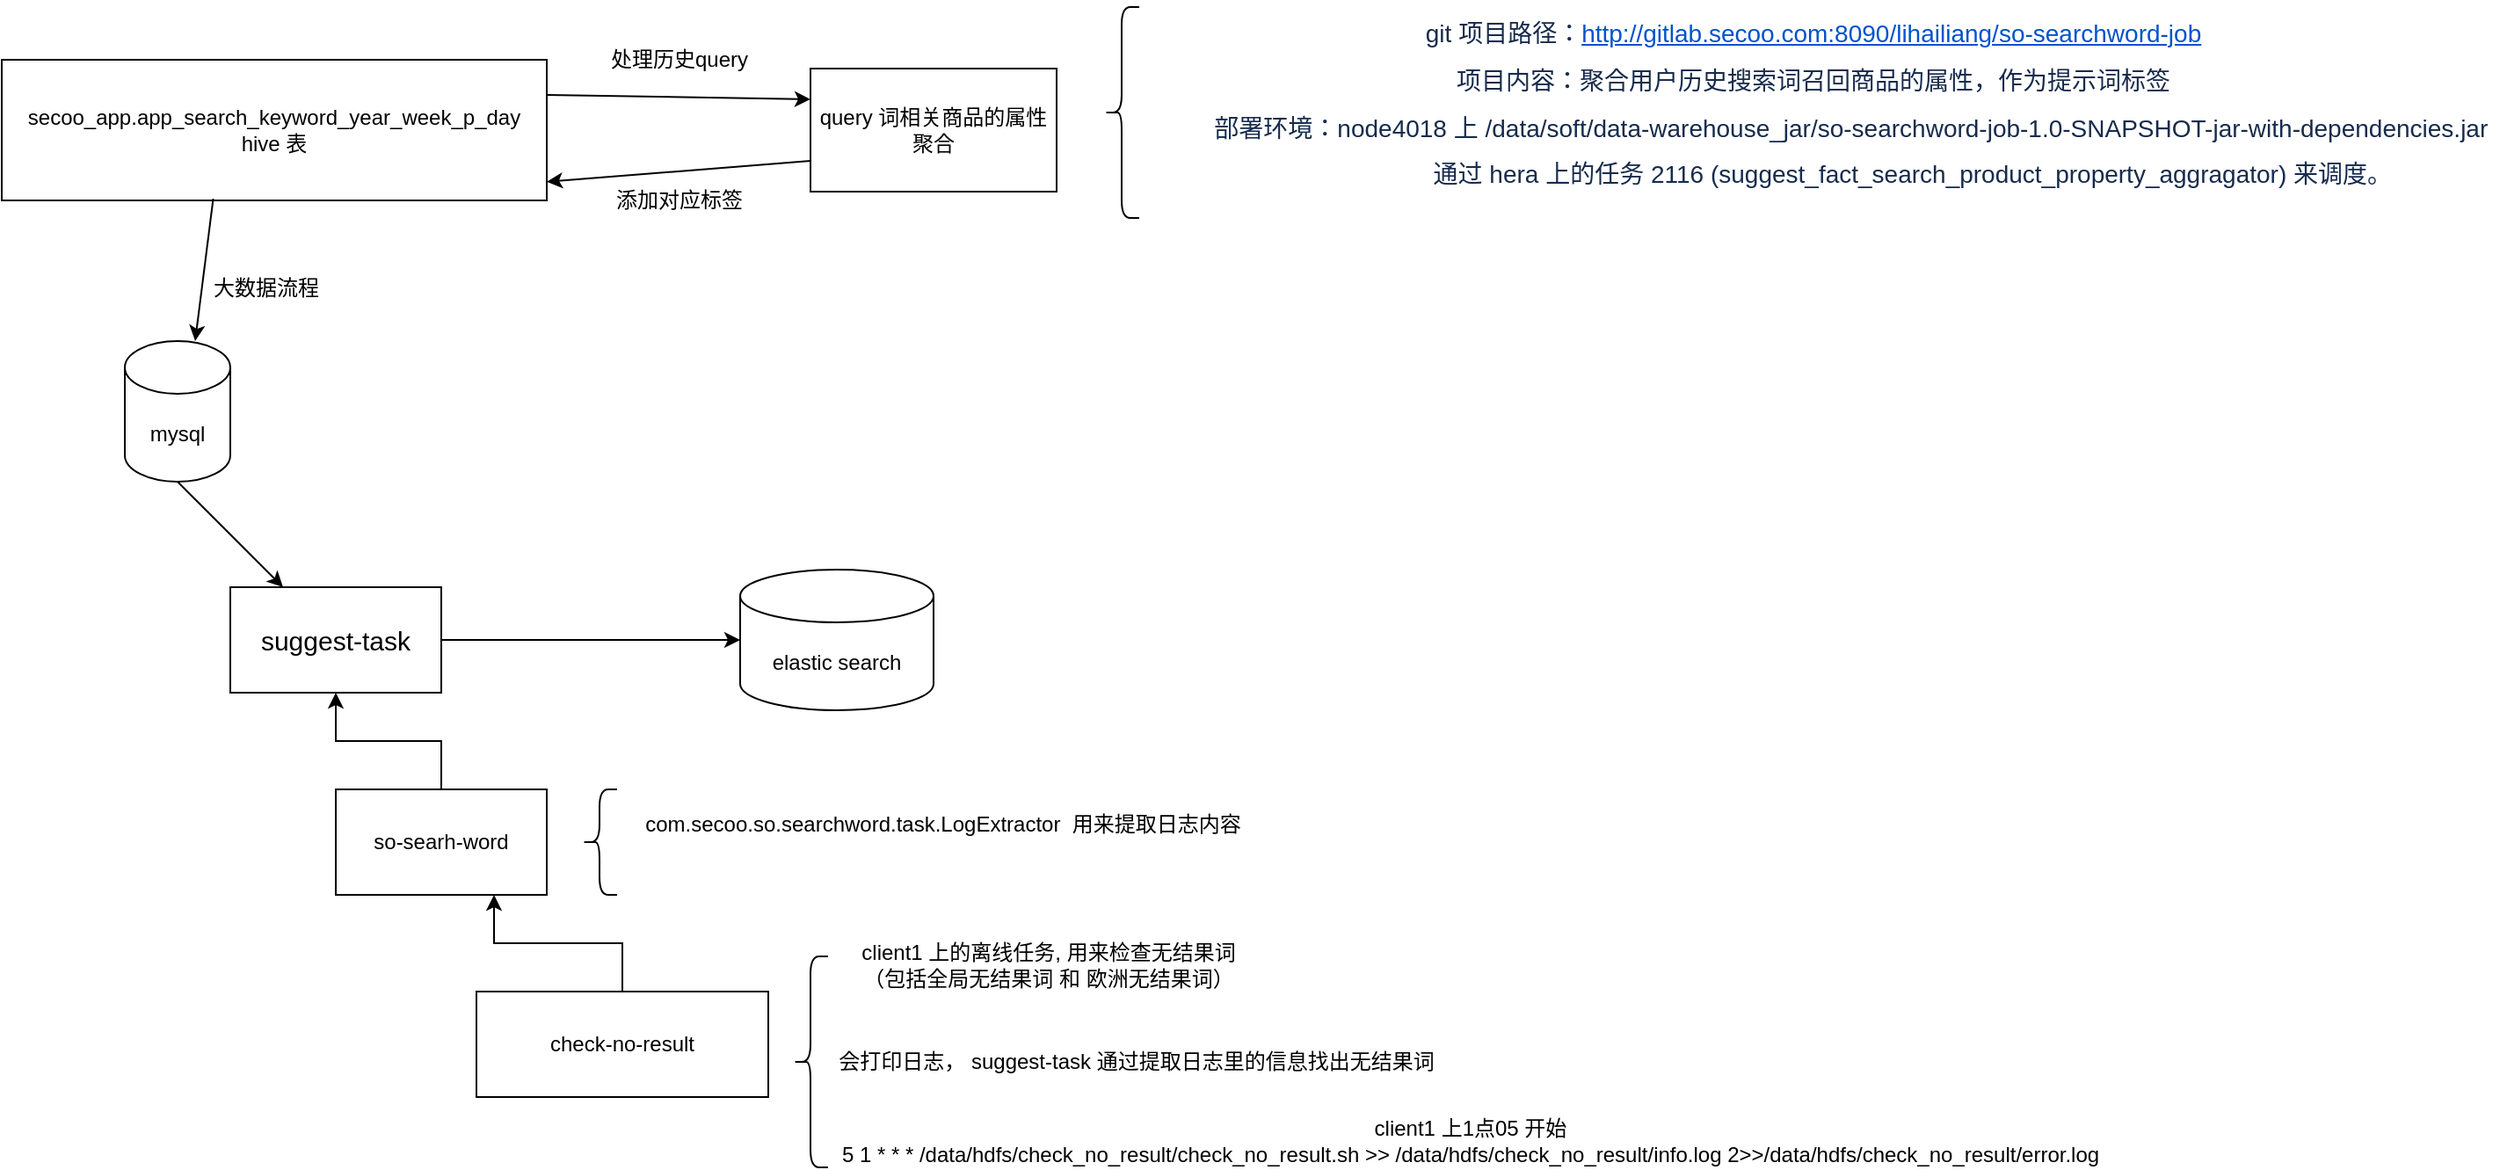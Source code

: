 <mxfile version="14.6.12" type="github"><diagram id="-E-uBwRLD2DHrcsZ_vxB" name="Page-1"><mxGraphModel dx="925" dy="512" grid="1" gridSize="10" guides="1" tooltips="1" connect="1" arrows="1" fold="1" page="1" pageScale="1" pageWidth="827" pageHeight="1169" math="0" shadow="0"><root><mxCell id="0"/><mxCell id="1" parent="0"/><mxCell id="mKeRevjka-S26VtFTi00-1" value="secoo_app.app_search_keyword_year_week_p_day&lt;br&gt;hive 表" style="rounded=0;whiteSpace=wrap;html=1;" parent="1" vertex="1"><mxGeometry x="10" y="140" width="310" height="80" as="geometry"/></mxCell><mxCell id="mKeRevjka-S26VtFTi00-2" value="query 词相关商品的属性聚合" style="rounded=0;whiteSpace=wrap;html=1;" parent="1" vertex="1"><mxGeometry x="470" y="145" width="140" height="70" as="geometry"/></mxCell><mxCell id="PUAiquc_R-v0OmoEubo9-1" value="" style="endArrow=classic;html=1;exitX=1;exitY=0.25;exitDx=0;exitDy=0;entryX=0;entryY=0.25;entryDx=0;entryDy=0;" edge="1" parent="1" source="mKeRevjka-S26VtFTi00-1" target="mKeRevjka-S26VtFTi00-2"><mxGeometry width="50" height="50" relative="1" as="geometry"><mxPoint x="320" y="340" as="sourcePoint"/><mxPoint x="370" y="290" as="targetPoint"/></mxGeometry></mxCell><mxCell id="PUAiquc_R-v0OmoEubo9-2" value="" style="endArrow=classic;html=1;entryX=1;entryY=0.867;entryDx=0;entryDy=0;entryPerimeter=0;exitX=0;exitY=0.75;exitDx=0;exitDy=0;" edge="1" parent="1" source="mKeRevjka-S26VtFTi00-2" target="mKeRevjka-S26VtFTi00-1"><mxGeometry width="50" height="50" relative="1" as="geometry"><mxPoint x="420" y="340" as="sourcePoint"/><mxPoint x="470" y="290" as="targetPoint"/></mxGeometry></mxCell><mxCell id="PUAiquc_R-v0OmoEubo9-3" value="处理历史query" style="text;html=1;align=center;verticalAlign=middle;resizable=0;points=[];autosize=1;strokeColor=none;" vertex="1" parent="1"><mxGeometry x="350" y="130" width="90" height="20" as="geometry"/></mxCell><mxCell id="PUAiquc_R-v0OmoEubo9-4" value="添加对应标签" style="text;html=1;align=center;verticalAlign=middle;resizable=0;points=[];autosize=1;strokeColor=none;" vertex="1" parent="1"><mxGeometry x="350" y="210" width="90" height="20" as="geometry"/></mxCell><mxCell id="PUAiquc_R-v0OmoEubo9-5" value="" style="shape=curlyBracket;whiteSpace=wrap;html=1;rounded=1;" vertex="1" parent="1"><mxGeometry x="637" y="110" width="20" height="120" as="geometry"/></mxCell><mxCell id="PUAiquc_R-v0OmoEubo9-8" value="&lt;p style=&quot;margin: 10px 0px 0px ; padding: 0px ; color: rgb(23 , 43 , 77) ; font-family: , &amp;#34;blinkmacsystemfont&amp;#34; , &amp;#34;segoe ui&amp;#34; , &amp;#34;roboto&amp;#34; , &amp;#34;oxygen&amp;#34; , &amp;#34;ubuntu&amp;#34; , &amp;#34;fira sans&amp;#34; , &amp;#34;droid sans&amp;#34; , &amp;#34;helvetica neue&amp;#34; , sans-serif ; font-size: 14px ; background-color: rgb(255 , 255 , 255)&quot;&gt;git 项目路径：&lt;a href=&quot;http://gitlab.secoo.com:8090/lihailiang/so-searchword-job&quot; class=&quot;external-link&quot; style=&quot;color: rgb(0 , 82 , 204)&quot;&gt;http://gitlab.secoo.com:8090/lihailiang/so-searchword-job&lt;/a&gt;&lt;/p&gt;&lt;p style=&quot;margin: 10px 0px 0px ; padding: 0px ; color: rgb(23 , 43 , 77) ; font-family: , &amp;#34;blinkmacsystemfont&amp;#34; , &amp;#34;segoe ui&amp;#34; , &amp;#34;roboto&amp;#34; , &amp;#34;oxygen&amp;#34; , &amp;#34;ubuntu&amp;#34; , &amp;#34;fira sans&amp;#34; , &amp;#34;droid sans&amp;#34; , &amp;#34;helvetica neue&amp;#34; , sans-serif ; font-size: 14px ; background-color: rgb(255 , 255 , 255)&quot;&gt;项目内容：聚合用户历史搜索词召回商品的属性，作为提示词标签&lt;/p&gt;&lt;p style=&quot;margin: 10px 0px 0px ; padding: 0px ; color: rgb(23 , 43 , 77) ; font-family: , &amp;#34;blinkmacsystemfont&amp;#34; , &amp;#34;segoe ui&amp;#34; , &amp;#34;roboto&amp;#34; , &amp;#34;oxygen&amp;#34; , &amp;#34;ubuntu&amp;#34; , &amp;#34;fira sans&amp;#34; , &amp;#34;droid sans&amp;#34; , &amp;#34;helvetica neue&amp;#34; , sans-serif ; font-size: 14px ; background-color: rgb(255 , 255 , 255)&quot;&gt;&amp;nbsp; &amp;nbsp; &amp;nbsp; &amp;nbsp; &amp;nbsp; &amp;nbsp;部署环境：node4018 上 /data/soft/data-warehouse_jar/so-searchword-job-1.0-SNAPSHOT-jar-with-dependencies.jar&lt;/p&gt;&lt;p style=&quot;margin: 10px 0px 0px ; padding: 0px ; color: rgb(23 , 43 , 77) ; font-family: , &amp;#34;blinkmacsystemfont&amp;#34; , &amp;#34;segoe ui&amp;#34; , &amp;#34;roboto&amp;#34; , &amp;#34;oxygen&amp;#34; , &amp;#34;ubuntu&amp;#34; , &amp;#34;fira sans&amp;#34; , &amp;#34;droid sans&amp;#34; , &amp;#34;helvetica neue&amp;#34; , sans-serif ; font-size: 14px ; background-color: rgb(255 , 255 , 255)&quot;&gt;&amp;nbsp; &amp;nbsp; &amp;nbsp; &amp;nbsp; &amp;nbsp; &amp;nbsp; &amp;nbsp; &amp;nbsp; &amp;nbsp; &amp;nbsp; &amp;nbsp; &amp;nbsp; &amp;nbsp; &amp;nbsp; &amp;nbsp;通过 hera 上的任务&amp;nbsp;2116 (suggest_fact_search_product_property_aggragator) 来调度。&lt;/p&gt;" style="text;html=1;align=center;verticalAlign=middle;resizable=0;points=[];autosize=1;strokeColor=none;" vertex="1" parent="1"><mxGeometry x="650" y="110" width="780" height="100" as="geometry"/></mxCell><mxCell id="PUAiquc_R-v0OmoEubo9-9" value="" style="endArrow=classic;html=1;exitX=0.388;exitY=0.988;exitDx=0;exitDy=0;exitPerimeter=0;" edge="1" parent="1" source="mKeRevjka-S26VtFTi00-1"><mxGeometry width="50" height="50" relative="1" as="geometry"><mxPoint x="110" y="270" as="sourcePoint"/><mxPoint x="120" y="300" as="targetPoint"/></mxGeometry></mxCell><mxCell id="PUAiquc_R-v0OmoEubo9-10" value="mysql" style="shape=cylinder3;whiteSpace=wrap;html=1;boundedLbl=1;backgroundOutline=1;size=15;" vertex="1" parent="1"><mxGeometry x="80" y="300" width="60" height="80" as="geometry"/></mxCell><mxCell id="PUAiquc_R-v0OmoEubo9-11" value="大数据流程" style="text;html=1;align=center;verticalAlign=middle;resizable=0;points=[];autosize=1;strokeColor=none;" vertex="1" parent="1"><mxGeometry x="120" y="260" width="80" height="20" as="geometry"/></mxCell><mxCell id="PUAiquc_R-v0OmoEubo9-12" value="&lt;font style=&quot;font-size: 15px&quot;&gt;suggest-task&lt;/font&gt;" style="rounded=0;whiteSpace=wrap;html=1;" vertex="1" parent="1"><mxGeometry x="140" y="440" width="120" height="60" as="geometry"/></mxCell><mxCell id="PUAiquc_R-v0OmoEubo9-13" value="" style="endArrow=classic;html=1;exitX=0.5;exitY=1;exitDx=0;exitDy=0;exitPerimeter=0;entryX=0.25;entryY=0;entryDx=0;entryDy=0;" edge="1" parent="1" source="PUAiquc_R-v0OmoEubo9-10" target="PUAiquc_R-v0OmoEubo9-12"><mxGeometry width="50" height="50" relative="1" as="geometry"><mxPoint x="110" y="440" as="sourcePoint"/><mxPoint x="160" y="390" as="targetPoint"/></mxGeometry></mxCell><mxCell id="PUAiquc_R-v0OmoEubo9-14" value="elastic search" style="shape=cylinder3;whiteSpace=wrap;html=1;boundedLbl=1;backgroundOutline=1;size=15;" vertex="1" parent="1"><mxGeometry x="430" y="430" width="110" height="80" as="geometry"/></mxCell><mxCell id="PUAiquc_R-v0OmoEubo9-15" value="" style="endArrow=classic;html=1;exitX=1;exitY=0.5;exitDx=0;exitDy=0;" edge="1" parent="1" source="PUAiquc_R-v0OmoEubo9-12"><mxGeometry width="50" height="50" relative="1" as="geometry"><mxPoint x="400" y="470" as="sourcePoint"/><mxPoint x="430" y="470" as="targetPoint"/></mxGeometry></mxCell><mxCell id="PUAiquc_R-v0OmoEubo9-30" style="edgeStyle=orthogonalEdgeStyle;rounded=0;orthogonalLoop=1;jettySize=auto;html=1;entryX=0.75;entryY=1;entryDx=0;entryDy=0;" edge="1" parent="1" source="PUAiquc_R-v0OmoEubo9-18" target="PUAiquc_R-v0OmoEubo9-23"><mxGeometry relative="1" as="geometry"/></mxCell><mxCell id="PUAiquc_R-v0OmoEubo9-18" value="check-no-result&lt;br&gt;" style="rounded=0;whiteSpace=wrap;html=1;" vertex="1" parent="1"><mxGeometry x="280" y="670" width="166" height="60" as="geometry"/></mxCell><mxCell id="PUAiquc_R-v0OmoEubo9-19" value="" style="shape=curlyBracket;whiteSpace=wrap;html=1;rounded=1;" vertex="1" parent="1"><mxGeometry x="460" y="650" width="20" height="120" as="geometry"/></mxCell><mxCell id="PUAiquc_R-v0OmoEubo9-20" value="client1 上的离线任务, 用来检查无结果词&lt;br&gt;（包括全局无结果词 和 欧洲无结果词）" style="text;html=1;align=center;verticalAlign=middle;resizable=0;points=[];autosize=1;strokeColor=none;" vertex="1" parent="1"><mxGeometry x="490" y="640" width="230" height="30" as="geometry"/></mxCell><mxCell id="PUAiquc_R-v0OmoEubo9-21" value="会打印日志， suggest-task 通过提取日志里的信息找出无结果词" style="text;html=1;align=center;verticalAlign=middle;resizable=0;points=[];autosize=1;strokeColor=none;" vertex="1" parent="1"><mxGeometry x="480" y="700" width="350" height="20" as="geometry"/></mxCell><mxCell id="PUAiquc_R-v0OmoEubo9-22" value="client1 上1点05 开始&lt;br&gt;5 1 * * * /data/hdfs/check_no_result/check_no_result.sh &amp;gt;&amp;gt; /data/hdfs/check_no_result/info.log 2&amp;gt;&amp;gt;/data/hdfs/check_no_result/error.log" style="text;html=1;align=center;verticalAlign=middle;resizable=0;points=[];autosize=1;strokeColor=none;" vertex="1" parent="1"><mxGeometry x="480" y="740" width="730" height="30" as="geometry"/></mxCell><mxCell id="PUAiquc_R-v0OmoEubo9-31" style="edgeStyle=orthogonalEdgeStyle;rounded=0;orthogonalLoop=1;jettySize=auto;html=1;entryX=0.5;entryY=1;entryDx=0;entryDy=0;" edge="1" parent="1" source="PUAiquc_R-v0OmoEubo9-23" target="PUAiquc_R-v0OmoEubo9-12"><mxGeometry relative="1" as="geometry"/></mxCell><mxCell id="PUAiquc_R-v0OmoEubo9-23" value="so-searh-word" style="rounded=0;whiteSpace=wrap;html=1;" vertex="1" parent="1"><mxGeometry x="200" y="555" width="120" height="60" as="geometry"/></mxCell><mxCell id="PUAiquc_R-v0OmoEubo9-24" value="" style="shape=curlyBracket;whiteSpace=wrap;html=1;rounded=1;size=0.5;" vertex="1" parent="1"><mxGeometry x="340" y="555" width="20" height="60" as="geometry"/></mxCell><mxCell id="PUAiquc_R-v0OmoEubo9-29" value="com.secoo.so.searchword.task.LogExtractor&amp;nbsp; 用来提取日志内容" style="text;html=1;align=center;verticalAlign=middle;resizable=0;points=[];autosize=1;strokeColor=none;" vertex="1" parent="1"><mxGeometry x="370" y="564.5" width="350" height="20" as="geometry"/></mxCell></root></mxGraphModel></diagram></mxfile>